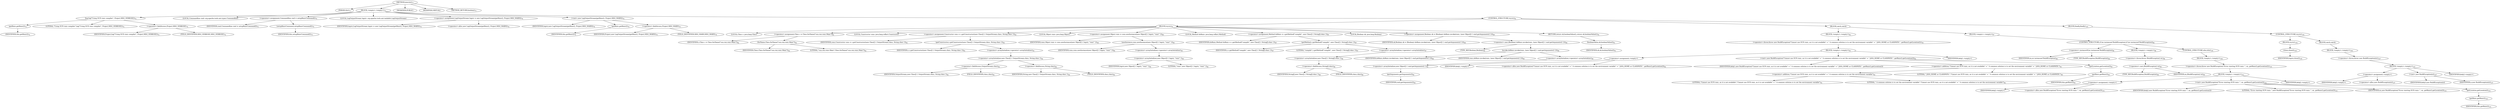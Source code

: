 digraph "execute" {  
"15" [label = <(METHOD,execute)<SUB>73</SUB>> ]
"4" [label = <(PARAM,this)<SUB>73</SUB>> ]
"16" [label = <(BLOCK,&lt;empty&gt;,&lt;empty&gt;)<SUB>73</SUB>> ]
"17" [label = <(log,log(&quot;Using SUN rmic compiler&quot;, Project.MSG_VERBOSE))<SUB>74</SUB>> ]
"18" [label = <(getRmic,getRmic())<SUB>74</SUB>> ]
"3" [label = <(IDENTIFIER,this,getRmic())<SUB>74</SUB>> ]
"19" [label = <(LITERAL,&quot;Using SUN rmic compiler&quot;,log(&quot;Using SUN rmic compiler&quot;, Project.MSG_VERBOSE))<SUB>74</SUB>> ]
"20" [label = <(&lt;operator&gt;.fieldAccess,Project.MSG_VERBOSE)<SUB>74</SUB>> ]
"21" [label = <(IDENTIFIER,Project,log(&quot;Using SUN rmic compiler&quot;, Project.MSG_VERBOSE))<SUB>74</SUB>> ]
"22" [label = <(FIELD_IDENTIFIER,MSG_VERBOSE,MSG_VERBOSE)<SUB>74</SUB>> ]
"23" [label = <(LOCAL,Commandline cmd: org.apache.tools.ant.types.Commandline)> ]
"24" [label = <(&lt;operator&gt;.assignment,Commandline cmd = setupRmicCommand())<SUB>75</SUB>> ]
"25" [label = <(IDENTIFIER,cmd,Commandline cmd = setupRmicCommand())<SUB>75</SUB>> ]
"26" [label = <(setupRmicCommand,setupRmicCommand())<SUB>75</SUB>> ]
"5" [label = <(IDENTIFIER,this,setupRmicCommand())<SUB>75</SUB>> ]
"8" [label = <(LOCAL,LogOutputStream logstr: org.apache.tools.ant.taskdefs.LogOutputStream)> ]
"27" [label = <(&lt;operator&gt;.assignment,LogOutputStream logstr = new LogOutputStream(getRmic(), Project.MSG_WARN))<SUB>79</SUB>> ]
"28" [label = <(IDENTIFIER,logstr,LogOutputStream logstr = new LogOutputStream(getRmic(), Project.MSG_WARN))<SUB>79</SUB>> ]
"29" [label = <(&lt;operator&gt;.alloc,new LogOutputStream(getRmic(), Project.MSG_WARN))<SUB>79</SUB>> ]
"30" [label = <(&lt;init&gt;,new LogOutputStream(getRmic(), Project.MSG_WARN))<SUB>79</SUB>> ]
"7" [label = <(IDENTIFIER,logstr,new LogOutputStream(getRmic(), Project.MSG_WARN))<SUB>79</SUB>> ]
"31" [label = <(getRmic,getRmic())<SUB>79</SUB>> ]
"6" [label = <(IDENTIFIER,this,getRmic())<SUB>79</SUB>> ]
"32" [label = <(&lt;operator&gt;.fieldAccess,Project.MSG_WARN)<SUB>79</SUB>> ]
"33" [label = <(IDENTIFIER,Project,new LogOutputStream(getRmic(), Project.MSG_WARN))<SUB>79</SUB>> ]
"34" [label = <(FIELD_IDENTIFIER,MSG_WARN,MSG_WARN)<SUB>79</SUB>> ]
"35" [label = <(CONTROL_STRUCTURE,try,try)<SUB>81</SUB>> ]
"36" [label = <(BLOCK,try,try)<SUB>81</SUB>> ]
"37" [label = <(LOCAL,Class c: java.lang.Class)> ]
"38" [label = <(&lt;operator&gt;.assignment,Class c = Class.forName(&quot;sun.rmi.rmic.Main&quot;))<SUB>82</SUB>> ]
"39" [label = <(IDENTIFIER,c,Class c = Class.forName(&quot;sun.rmi.rmic.Main&quot;))<SUB>82</SUB>> ]
"40" [label = <(forName,Class.forName(&quot;sun.rmi.rmic.Main&quot;))<SUB>82</SUB>> ]
"41" [label = <(IDENTIFIER,Class,Class.forName(&quot;sun.rmi.rmic.Main&quot;))<SUB>82</SUB>> ]
"42" [label = <(LITERAL,&quot;sun.rmi.rmic.Main&quot;,Class.forName(&quot;sun.rmi.rmic.Main&quot;))<SUB>82</SUB>> ]
"43" [label = <(LOCAL,Constructor cons: java.lang.reflect.Constructor)> ]
"44" [label = <(&lt;operator&gt;.assignment,Constructor cons = c.getConstructor(new Class[] { OutputStream.class, String.class }))<SUB>83</SUB>> ]
"45" [label = <(IDENTIFIER,cons,Constructor cons = c.getConstructor(new Class[] { OutputStream.class, String.class }))<SUB>83</SUB>> ]
"46" [label = <(getConstructor,c.getConstructor(new Class[] { OutputStream.class, String.class }))<SUB>83</SUB>> ]
"47" [label = <(IDENTIFIER,c,c.getConstructor(new Class[] { OutputStream.class, String.class }))<SUB>83</SUB>> ]
"48" [label = <(&lt;operator&gt;.arrayInitializer,&lt;operator&gt;.arrayInitializer)<SUB>83</SUB>> ]
"49" [label = <(&lt;operator&gt;.arrayInitializer,new Class[] { OutputStream.class, String.class })<SUB>84</SUB>> ]
"50" [label = <(&lt;operator&gt;.fieldAccess,OutputStream.class)<SUB>84</SUB>> ]
"51" [label = <(IDENTIFIER,OutputStream,new Class[] { OutputStream.class, String.class })<SUB>84</SUB>> ]
"52" [label = <(FIELD_IDENTIFIER,class,class)<SUB>84</SUB>> ]
"53" [label = <(&lt;operator&gt;.fieldAccess,String.class)<SUB>84</SUB>> ]
"54" [label = <(IDENTIFIER,String,new Class[] { OutputStream.class, String.class })<SUB>84</SUB>> ]
"55" [label = <(FIELD_IDENTIFIER,class,class)<SUB>84</SUB>> ]
"56" [label = <(LOCAL,Object rmic: java.lang.Object)> ]
"57" [label = <(&lt;operator&gt;.assignment,Object rmic = cons.newInstance(new Object[] { logstr, &quot;rmic&quot; }))<SUB>85</SUB>> ]
"58" [label = <(IDENTIFIER,rmic,Object rmic = cons.newInstance(new Object[] { logstr, &quot;rmic&quot; }))<SUB>85</SUB>> ]
"59" [label = <(newInstance,cons.newInstance(new Object[] { logstr, &quot;rmic&quot; }))<SUB>85</SUB>> ]
"60" [label = <(IDENTIFIER,cons,cons.newInstance(new Object[] { logstr, &quot;rmic&quot; }))<SUB>85</SUB>> ]
"61" [label = <(&lt;operator&gt;.arrayInitializer,&lt;operator&gt;.arrayInitializer)<SUB>85</SUB>> ]
"62" [label = <(&lt;operator&gt;.arrayInitializer,new Object[] { logstr, &quot;rmic&quot; })<SUB>85</SUB>> ]
"63" [label = <(IDENTIFIER,logstr,new Object[] { logstr, &quot;rmic&quot; })<SUB>85</SUB>> ]
"64" [label = <(LITERAL,&quot;rmic&quot;,new Object[] { logstr, &quot;rmic&quot; })<SUB>85</SUB>> ]
"65" [label = <(LOCAL,Method doRmic: java.lang.reflect.Method)> ]
"66" [label = <(&lt;operator&gt;.assignment,Method doRmic = c.getMethod(&quot;compile&quot;, new Class[] { String[].class }))<SUB>87</SUB>> ]
"67" [label = <(IDENTIFIER,doRmic,Method doRmic = c.getMethod(&quot;compile&quot;, new Class[] { String[].class }))<SUB>87</SUB>> ]
"68" [label = <(getMethod,c.getMethod(&quot;compile&quot;, new Class[] { String[].class }))<SUB>87</SUB>> ]
"69" [label = <(IDENTIFIER,c,c.getMethod(&quot;compile&quot;, new Class[] { String[].class }))<SUB>87</SUB>> ]
"70" [label = <(LITERAL,&quot;compile&quot;,c.getMethod(&quot;compile&quot;, new Class[] { String[].class }))<SUB>87</SUB>> ]
"71" [label = <(&lt;operator&gt;.arrayInitializer,&lt;operator&gt;.arrayInitializer)<SUB>87</SUB>> ]
"72" [label = <(&lt;operator&gt;.arrayInitializer,new Class[] { String[].class })<SUB>88</SUB>> ]
"73" [label = <(&lt;operator&gt;.fieldAccess,String[].class)<SUB>88</SUB>> ]
"74" [label = <(IDENTIFIER,String[],new Class[] { String[].class })<SUB>88</SUB>> ]
"75" [label = <(FIELD_IDENTIFIER,class,class)<SUB>88</SUB>> ]
"76" [label = <(LOCAL,Boolean ok: java.lang.Boolean)> ]
"77" [label = <(&lt;operator&gt;.assignment,Boolean ok = (Boolean) doRmic.invoke(rmic, (new Object[] { cmd.getArguments() })))<SUB>89</SUB>> ]
"78" [label = <(IDENTIFIER,ok,Boolean ok = (Boolean) doRmic.invoke(rmic, (new Object[] { cmd.getArguments() })))<SUB>89</SUB>> ]
"79" [label = <(&lt;operator&gt;.cast,(Boolean) doRmic.invoke(rmic, (new Object[] { cmd.getArguments() })))<SUB>89</SUB>> ]
"80" [label = <(TYPE_REF,Boolean,Boolean)<SUB>89</SUB>> ]
"81" [label = <(invoke,doRmic.invoke(rmic, (new Object[] { cmd.getArguments() })))<SUB>89</SUB>> ]
"82" [label = <(IDENTIFIER,doRmic,doRmic.invoke(rmic, (new Object[] { cmd.getArguments() })))<SUB>89</SUB>> ]
"83" [label = <(IDENTIFIER,rmic,doRmic.invoke(rmic, (new Object[] { cmd.getArguments() })))<SUB>89</SUB>> ]
"84" [label = <(&lt;operator&gt;.arrayInitializer,&lt;operator&gt;.arrayInitializer)<SUB>89</SUB>> ]
"85" [label = <(&lt;operator&gt;.arrayInitializer,new Object[] { cmd.getArguments() })<SUB>90</SUB>> ]
"86" [label = <(getArguments,getArguments())<SUB>90</SUB>> ]
"87" [label = <(IDENTIFIER,cmd,getArguments())<SUB>90</SUB>> ]
"88" [label = <(RETURN,return ok.booleanValue();,return ok.booleanValue();)<SUB>91</SUB>> ]
"89" [label = <(booleanValue,ok.booleanValue())<SUB>91</SUB>> ]
"90" [label = <(IDENTIFIER,ok,ok.booleanValue())<SUB>91</SUB>> ]
"91" [label = <(BLOCK,catch,catch)> ]
"92" [label = <(BLOCK,&lt;empty&gt;,&lt;empty&gt;)<SUB>92</SUB>> ]
"93" [label = <(&lt;operator&gt;.throw,throw new BuildException(&quot;Cannot use SUN rmic, as it is not available&quot; + &quot; A common solution is to set the environment variable&quot; + &quot; JAVA_HOME or CLASSPATH.&quot;, getRmic().getLocation());)<SUB>93</SUB>> ]
"94" [label = <(BLOCK,&lt;empty&gt;,&lt;empty&gt;)<SUB>93</SUB>> ]
"95" [label = <(&lt;operator&gt;.assignment,&lt;empty&gt;)> ]
"96" [label = <(IDENTIFIER,$obj1,&lt;empty&gt;)> ]
"97" [label = <(&lt;operator&gt;.alloc,new BuildException(&quot;Cannot use SUN rmic, as it is not available&quot; + &quot; A common solution is to set the environment variable&quot; + &quot; JAVA_HOME or CLASSPATH.&quot;, getRmic().getLocation()))<SUB>93</SUB>> ]
"98" [label = <(&lt;init&gt;,new BuildException(&quot;Cannot use SUN rmic, as it is not available&quot; + &quot; A common solution is to set the environment variable&quot; + &quot; JAVA_HOME or CLASSPATH.&quot;, getRmic().getLocation()))<SUB>93</SUB>> ]
"99" [label = <(IDENTIFIER,$obj1,new BuildException(&quot;Cannot use SUN rmic, as it is not available&quot; + &quot; A common solution is to set the environment variable&quot; + &quot; JAVA_HOME or CLASSPATH.&quot;, getRmic().getLocation()))> ]
"100" [label = <(&lt;operator&gt;.addition,&quot;Cannot use SUN rmic, as it is not available&quot; + &quot; A common solution is to set the environment variable&quot; + &quot; JAVA_HOME or CLASSPATH.&quot;)<SUB>93</SUB>> ]
"101" [label = <(&lt;operator&gt;.addition,&quot;Cannot use SUN rmic, as it is not available&quot; + &quot; A common solution is to set the environment variable&quot;)<SUB>93</SUB>> ]
"102" [label = <(LITERAL,&quot;Cannot use SUN rmic, as it is not available&quot;,&quot;Cannot use SUN rmic, as it is not available&quot; + &quot; A common solution is to set the environment variable&quot;)<SUB>93</SUB>> ]
"103" [label = <(LITERAL,&quot; A common solution is to set the environment variable&quot;,&quot;Cannot use SUN rmic, as it is not available&quot; + &quot; A common solution is to set the environment variable&quot;)<SUB>94</SUB>> ]
"104" [label = <(LITERAL,&quot; JAVA_HOME or CLASSPATH.&quot;,&quot;Cannot use SUN rmic, as it is not available&quot; + &quot; A common solution is to set the environment variable&quot; + &quot; JAVA_HOME or CLASSPATH.&quot;)<SUB>95</SUB>> ]
"105" [label = <(getLocation,getLocation())<SUB>95</SUB>> ]
"106" [label = <(getRmic,getRmic())<SUB>95</SUB>> ]
"9" [label = <(IDENTIFIER,this,getRmic())<SUB>95</SUB>> ]
"107" [label = <(IDENTIFIER,$obj1,&lt;empty&gt;)> ]
"108" [label = <(BLOCK,&lt;empty&gt;,&lt;empty&gt;)<SUB>97</SUB>> ]
"109" [label = <(CONTROL_STRUCTURE,if (ex instanceof BuildException),if (ex instanceof BuildException))<SUB>98</SUB>> ]
"110" [label = <(&lt;operator&gt;.instanceOf,ex instanceof BuildException)<SUB>98</SUB>> ]
"111" [label = <(IDENTIFIER,ex,ex instanceof BuildException)<SUB>98</SUB>> ]
"112" [label = <(TYPE_REF,BuildException,BuildException)<SUB>98</SUB>> ]
"113" [label = <(BLOCK,&lt;empty&gt;,&lt;empty&gt;)<SUB>98</SUB>> ]
"114" [label = <(&lt;operator&gt;.throw,throw (BuildException) ex;)<SUB>99</SUB>> ]
"115" [label = <(&lt;operator&gt;.cast,(BuildException) ex)<SUB>99</SUB>> ]
"116" [label = <(TYPE_REF,BuildException,BuildException)<SUB>99</SUB>> ]
"117" [label = <(IDENTIFIER,ex,(BuildException) ex)<SUB>99</SUB>> ]
"118" [label = <(CONTROL_STRUCTURE,else,else)<SUB>100</SUB>> ]
"119" [label = <(BLOCK,&lt;empty&gt;,&lt;empty&gt;)<SUB>100</SUB>> ]
"120" [label = <(&lt;operator&gt;.throw,throw new BuildException(&quot;Error starting SUN rmic: &quot;, ex, getRmic().getLocation());)<SUB>101</SUB>> ]
"121" [label = <(BLOCK,&lt;empty&gt;,&lt;empty&gt;)<SUB>101</SUB>> ]
"122" [label = <(&lt;operator&gt;.assignment,&lt;empty&gt;)> ]
"123" [label = <(IDENTIFIER,$obj2,&lt;empty&gt;)> ]
"124" [label = <(&lt;operator&gt;.alloc,new BuildException(&quot;Error starting SUN rmic: &quot;, ex, getRmic().getLocation()))<SUB>101</SUB>> ]
"125" [label = <(&lt;init&gt;,new BuildException(&quot;Error starting SUN rmic: &quot;, ex, getRmic().getLocation()))<SUB>101</SUB>> ]
"126" [label = <(IDENTIFIER,$obj2,new BuildException(&quot;Error starting SUN rmic: &quot;, ex, getRmic().getLocation()))> ]
"127" [label = <(LITERAL,&quot;Error starting SUN rmic: &quot;,new BuildException(&quot;Error starting SUN rmic: &quot;, ex, getRmic().getLocation()))<SUB>101</SUB>> ]
"128" [label = <(IDENTIFIER,ex,new BuildException(&quot;Error starting SUN rmic: &quot;, ex, getRmic().getLocation()))<SUB>101</SUB>> ]
"129" [label = <(getLocation,getLocation())<SUB>101</SUB>> ]
"130" [label = <(getRmic,getRmic())<SUB>101</SUB>> ]
"10" [label = <(IDENTIFIER,this,getRmic())<SUB>101</SUB>> ]
"131" [label = <(IDENTIFIER,$obj2,&lt;empty&gt;)> ]
"132" [label = <(BLOCK,finally,finally)<SUB>103</SUB>> ]
"133" [label = <(CONTROL_STRUCTURE,try,try)<SUB>104</SUB>> ]
"134" [label = <(BLOCK,try,try)<SUB>104</SUB>> ]
"135" [label = <(close,close())<SUB>105</SUB>> ]
"136" [label = <(IDENTIFIER,logstr,close())<SUB>105</SUB>> ]
"137" [label = <(BLOCK,catch,catch)> ]
"138" [label = <(BLOCK,&lt;empty&gt;,&lt;empty&gt;)<SUB>106</SUB>> ]
"139" [label = <(&lt;operator&gt;.throw,throw new BuildException(e);)<SUB>107</SUB>> ]
"140" [label = <(BLOCK,&lt;empty&gt;,&lt;empty&gt;)<SUB>107</SUB>> ]
"141" [label = <(&lt;operator&gt;.assignment,&lt;empty&gt;)> ]
"142" [label = <(IDENTIFIER,$obj3,&lt;empty&gt;)> ]
"143" [label = <(&lt;operator&gt;.alloc,new BuildException(e))<SUB>107</SUB>> ]
"144" [label = <(&lt;init&gt;,new BuildException(e))<SUB>107</SUB>> ]
"145" [label = <(IDENTIFIER,$obj3,new BuildException(e))> ]
"146" [label = <(IDENTIFIER,e,new BuildException(e))<SUB>107</SUB>> ]
"147" [label = <(IDENTIFIER,$obj3,&lt;empty&gt;)> ]
"148" [label = <(MODIFIER,PUBLIC)> ]
"149" [label = <(MODIFIER,VIRTUAL)> ]
"150" [label = <(METHOD_RETURN,boolean)<SUB>73</SUB>> ]
  "15" -> "4" 
  "15" -> "16" 
  "15" -> "148" 
  "15" -> "149" 
  "15" -> "150" 
  "16" -> "17" 
  "16" -> "23" 
  "16" -> "24" 
  "16" -> "8" 
  "16" -> "27" 
  "16" -> "30" 
  "16" -> "35" 
  "17" -> "18" 
  "17" -> "19" 
  "17" -> "20" 
  "18" -> "3" 
  "20" -> "21" 
  "20" -> "22" 
  "24" -> "25" 
  "24" -> "26" 
  "26" -> "5" 
  "27" -> "28" 
  "27" -> "29" 
  "30" -> "7" 
  "30" -> "31" 
  "30" -> "32" 
  "31" -> "6" 
  "32" -> "33" 
  "32" -> "34" 
  "35" -> "36" 
  "35" -> "91" 
  "35" -> "132" 
  "36" -> "37" 
  "36" -> "38" 
  "36" -> "43" 
  "36" -> "44" 
  "36" -> "56" 
  "36" -> "57" 
  "36" -> "65" 
  "36" -> "66" 
  "36" -> "76" 
  "36" -> "77" 
  "36" -> "88" 
  "38" -> "39" 
  "38" -> "40" 
  "40" -> "41" 
  "40" -> "42" 
  "44" -> "45" 
  "44" -> "46" 
  "46" -> "47" 
  "46" -> "48" 
  "48" -> "49" 
  "49" -> "50" 
  "49" -> "53" 
  "50" -> "51" 
  "50" -> "52" 
  "53" -> "54" 
  "53" -> "55" 
  "57" -> "58" 
  "57" -> "59" 
  "59" -> "60" 
  "59" -> "61" 
  "61" -> "62" 
  "62" -> "63" 
  "62" -> "64" 
  "66" -> "67" 
  "66" -> "68" 
  "68" -> "69" 
  "68" -> "70" 
  "68" -> "71" 
  "71" -> "72" 
  "72" -> "73" 
  "73" -> "74" 
  "73" -> "75" 
  "77" -> "78" 
  "77" -> "79" 
  "79" -> "80" 
  "79" -> "81" 
  "81" -> "82" 
  "81" -> "83" 
  "81" -> "84" 
  "84" -> "85" 
  "85" -> "86" 
  "86" -> "87" 
  "88" -> "89" 
  "89" -> "90" 
  "91" -> "92" 
  "91" -> "108" 
  "92" -> "93" 
  "93" -> "94" 
  "94" -> "95" 
  "94" -> "98" 
  "94" -> "107" 
  "95" -> "96" 
  "95" -> "97" 
  "98" -> "99" 
  "98" -> "100" 
  "98" -> "105" 
  "100" -> "101" 
  "100" -> "104" 
  "101" -> "102" 
  "101" -> "103" 
  "105" -> "106" 
  "106" -> "9" 
  "108" -> "109" 
  "109" -> "110" 
  "109" -> "113" 
  "109" -> "118" 
  "110" -> "111" 
  "110" -> "112" 
  "113" -> "114" 
  "114" -> "115" 
  "115" -> "116" 
  "115" -> "117" 
  "118" -> "119" 
  "119" -> "120" 
  "120" -> "121" 
  "121" -> "122" 
  "121" -> "125" 
  "121" -> "131" 
  "122" -> "123" 
  "122" -> "124" 
  "125" -> "126" 
  "125" -> "127" 
  "125" -> "128" 
  "125" -> "129" 
  "129" -> "130" 
  "130" -> "10" 
  "132" -> "133" 
  "133" -> "134" 
  "133" -> "137" 
  "134" -> "135" 
  "135" -> "136" 
  "137" -> "138" 
  "138" -> "139" 
  "139" -> "140" 
  "140" -> "141" 
  "140" -> "144" 
  "140" -> "147" 
  "141" -> "142" 
  "141" -> "143" 
  "144" -> "145" 
  "144" -> "146" 
}
